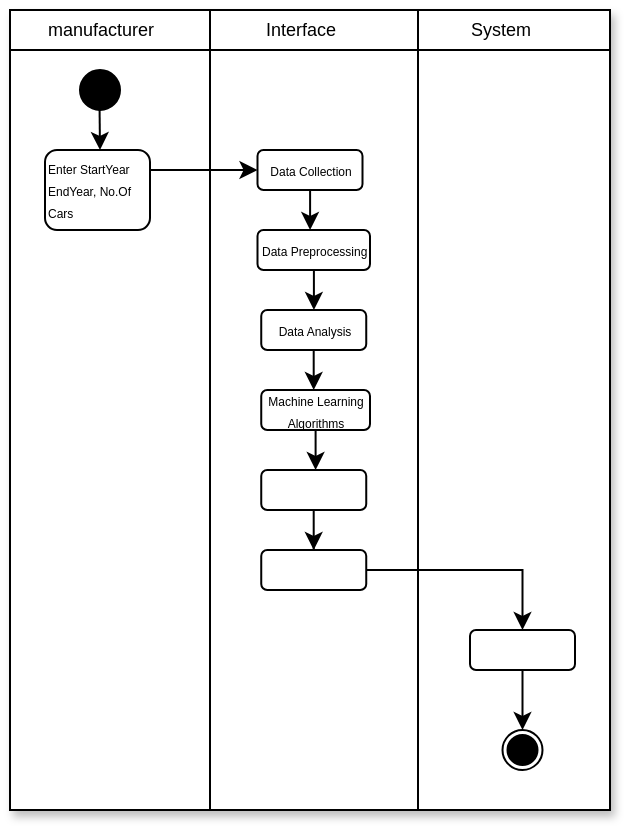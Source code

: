 <mxfile version="17.5.1" type="github">
  <diagram id="HQLMvgeJEX95FwYb_6-J" name="Page-1">
    <mxGraphModel dx="473" dy="203" grid="1" gridSize="10" guides="1" tooltips="1" connect="1" arrows="1" fold="1" page="1" pageScale="1" pageWidth="827" pageHeight="1169" math="0" shadow="0">
      <root>
        <mxCell id="0" />
        <mxCell id="1" parent="0" />
        <mxCell id="yd4YkLDA-Fa7DHEL_bc_-25" value="" style="shape=internalStorage;whiteSpace=wrap;html=1;backgroundOutline=1;dx=100;dy=20;shadow=1;" vertex="1" parent="1">
          <mxGeometry x="210" y="110" width="300" height="400" as="geometry" />
        </mxCell>
        <mxCell id="yd4YkLDA-Fa7DHEL_bc_-29" value="" style="endArrow=none;html=1;rounded=0;" edge="1" parent="1">
          <mxGeometry width="50" height="50" relative="1" as="geometry">
            <mxPoint x="414" y="280" as="sourcePoint" />
            <mxPoint x="414" y="110" as="targetPoint" />
            <Array as="points">
              <mxPoint x="414" y="510" />
              <mxPoint x="414" y="160" />
            </Array>
          </mxGeometry>
        </mxCell>
        <mxCell id="yd4YkLDA-Fa7DHEL_bc_-36" value="manufacturer" style="text;html=1;resizable=0;autosize=1;align=center;verticalAlign=middle;points=[];fillColor=none;strokeColor=none;rounded=0;shadow=0;fontSize=9;" vertex="1" parent="1">
          <mxGeometry x="220" y="110" width="70" height="20" as="geometry" />
        </mxCell>
        <mxCell id="yd4YkLDA-Fa7DHEL_bc_-37" value="Interface" style="text;html=1;resizable=0;autosize=1;align=center;verticalAlign=middle;points=[];fillColor=none;strokeColor=none;rounded=0;shadow=0;fontSize=9;" vertex="1" parent="1">
          <mxGeometry x="330" y="110" width="50" height="20" as="geometry" />
        </mxCell>
        <mxCell id="yd4YkLDA-Fa7DHEL_bc_-38" value="System" style="text;html=1;resizable=0;autosize=1;align=center;verticalAlign=middle;points=[];fillColor=none;strokeColor=none;rounded=0;shadow=0;fontSize=9;" vertex="1" parent="1">
          <mxGeometry x="430" y="110" width="50" height="20" as="geometry" />
        </mxCell>
        <mxCell id="yd4YkLDA-Fa7DHEL_bc_-39" value="" style="ellipse;whiteSpace=wrap;html=1;aspect=fixed;shadow=0;fontSize=9;fillColor=#000000;" vertex="1" parent="1">
          <mxGeometry x="245" y="140" width="20" height="20" as="geometry" />
        </mxCell>
        <mxCell id="yd4YkLDA-Fa7DHEL_bc_-41" value="" style="endArrow=classic;html=1;rounded=0;fontSize=9;" edge="1" parent="1">
          <mxGeometry width="50" height="50" relative="1" as="geometry">
            <mxPoint x="254.79" y="160" as="sourcePoint" />
            <mxPoint x="255" y="180" as="targetPoint" />
          </mxGeometry>
        </mxCell>
        <mxCell id="yd4YkLDA-Fa7DHEL_bc_-47" value="" style="edgeStyle=orthogonalEdgeStyle;rounded=0;orthogonalLoop=1;jettySize=auto;html=1;fontSize=9;" edge="1" parent="1" source="yd4YkLDA-Fa7DHEL_bc_-42" target="yd4YkLDA-Fa7DHEL_bc_-46">
          <mxGeometry relative="1" as="geometry">
            <Array as="points">
              <mxPoint x="300" y="190" />
              <mxPoint x="300" y="190" />
            </Array>
          </mxGeometry>
        </mxCell>
        <mxCell id="yd4YkLDA-Fa7DHEL_bc_-42" value="&lt;div style=&quot;text-align: left&quot;&gt;&lt;span style=&quot;font-size: 6px ; background-color: rgb(255 , 255 , 255)&quot;&gt;Enter StartYear EndYear,&amp;nbsp;&lt;/span&gt;&lt;span style=&quot;background-color: rgb(255 , 255 , 255) ; font-size: 6px&quot;&gt;No.Of Cars&amp;nbsp;&lt;/span&gt;&lt;/div&gt;" style="rounded=1;whiteSpace=wrap;html=1;shadow=0;fontSize=9;" vertex="1" parent="1">
          <mxGeometry x="227.5" y="180" width="52.5" height="40" as="geometry" />
        </mxCell>
        <mxCell id="yd4YkLDA-Fa7DHEL_bc_-69" value="" style="edgeStyle=orthogonalEdgeStyle;rounded=0;orthogonalLoop=1;jettySize=auto;html=1;fontSize=6;" edge="1" parent="1" source="yd4YkLDA-Fa7DHEL_bc_-46">
          <mxGeometry relative="1" as="geometry">
            <mxPoint x="360" y="220" as="targetPoint" />
          </mxGeometry>
        </mxCell>
        <mxCell id="yd4YkLDA-Fa7DHEL_bc_-46" value="&lt;font style=&quot;font-size: 6px&quot;&gt;Data Collection&lt;/font&gt;" style="rounded=1;whiteSpace=wrap;html=1;shadow=0;fontSize=9;" vertex="1" parent="1">
          <mxGeometry x="333.75" y="180" width="52.5" height="20" as="geometry" />
        </mxCell>
        <mxCell id="yd4YkLDA-Fa7DHEL_bc_-53" value="" style="edgeStyle=orthogonalEdgeStyle;rounded=0;orthogonalLoop=1;jettySize=auto;html=1;fontSize=9;" edge="1" parent="1" source="yd4YkLDA-Fa7DHEL_bc_-50" target="yd4YkLDA-Fa7DHEL_bc_-52">
          <mxGeometry relative="1" as="geometry" />
        </mxCell>
        <mxCell id="yd4YkLDA-Fa7DHEL_bc_-50" value="&lt;font style=&quot;font-size: 6px&quot;&gt;Data Preprocessing&lt;/font&gt;" style="rounded=1;whiteSpace=wrap;html=1;shadow=0;fontSize=9;align=left;" vertex="1" parent="1">
          <mxGeometry x="333.75" y="220" width="56.25" height="20" as="geometry" />
        </mxCell>
        <mxCell id="yd4YkLDA-Fa7DHEL_bc_-55" value="" style="edgeStyle=orthogonalEdgeStyle;rounded=0;orthogonalLoop=1;jettySize=auto;html=1;fontSize=9;" edge="1" parent="1" source="yd4YkLDA-Fa7DHEL_bc_-52" target="yd4YkLDA-Fa7DHEL_bc_-54">
          <mxGeometry relative="1" as="geometry" />
        </mxCell>
        <mxCell id="yd4YkLDA-Fa7DHEL_bc_-52" value="&lt;font style=&quot;font-size: 6px&quot;&gt;Data Analysis&lt;/font&gt;" style="rounded=1;whiteSpace=wrap;html=1;shadow=0;fontSize=9;" vertex="1" parent="1">
          <mxGeometry x="335.62" y="260" width="52.5" height="20" as="geometry" />
        </mxCell>
        <mxCell id="yd4YkLDA-Fa7DHEL_bc_-57" value="" style="edgeStyle=orthogonalEdgeStyle;rounded=0;orthogonalLoop=1;jettySize=auto;html=1;fontSize=9;" edge="1" parent="1" source="yd4YkLDA-Fa7DHEL_bc_-54" target="yd4YkLDA-Fa7DHEL_bc_-56">
          <mxGeometry relative="1" as="geometry" />
        </mxCell>
        <mxCell id="yd4YkLDA-Fa7DHEL_bc_-54" value="&lt;font style=&quot;font-size: 6px&quot;&gt;Machine Learning&lt;br&gt;Algorithms&lt;/font&gt;" style="rounded=1;whiteSpace=wrap;html=1;shadow=0;fontSize=9;" vertex="1" parent="1">
          <mxGeometry x="335.62" y="300" width="54.38" height="20" as="geometry" />
        </mxCell>
        <mxCell id="yd4YkLDA-Fa7DHEL_bc_-59" value="" style="edgeStyle=orthogonalEdgeStyle;rounded=0;orthogonalLoop=1;jettySize=auto;html=1;fontSize=9;" edge="1" parent="1" source="yd4YkLDA-Fa7DHEL_bc_-56" target="yd4YkLDA-Fa7DHEL_bc_-58">
          <mxGeometry relative="1" as="geometry" />
        </mxCell>
        <mxCell id="yd4YkLDA-Fa7DHEL_bc_-56" value="" style="rounded=1;whiteSpace=wrap;html=1;shadow=0;fontSize=9;" vertex="1" parent="1">
          <mxGeometry x="335.62" y="340" width="52.5" height="20" as="geometry" />
        </mxCell>
        <mxCell id="yd4YkLDA-Fa7DHEL_bc_-63" value="" style="edgeStyle=orthogonalEdgeStyle;rounded=0;orthogonalLoop=1;jettySize=auto;html=1;fontSize=9;" edge="1" parent="1" source="yd4YkLDA-Fa7DHEL_bc_-58" target="yd4YkLDA-Fa7DHEL_bc_-62">
          <mxGeometry relative="1" as="geometry" />
        </mxCell>
        <mxCell id="yd4YkLDA-Fa7DHEL_bc_-58" value="" style="rounded=1;whiteSpace=wrap;html=1;shadow=0;fontSize=9;" vertex="1" parent="1">
          <mxGeometry x="335.62" y="380" width="52.5" height="20" as="geometry" />
        </mxCell>
        <mxCell id="yd4YkLDA-Fa7DHEL_bc_-65" value="" style="edgeStyle=orthogonalEdgeStyle;rounded=0;orthogonalLoop=1;jettySize=auto;html=1;fontSize=9;" edge="1" parent="1" source="yd4YkLDA-Fa7DHEL_bc_-62">
          <mxGeometry relative="1" as="geometry">
            <mxPoint x="466.259" y="470" as="targetPoint" />
          </mxGeometry>
        </mxCell>
        <mxCell id="yd4YkLDA-Fa7DHEL_bc_-62" value="" style="rounded=1;whiteSpace=wrap;html=1;shadow=0;fontSize=9;" vertex="1" parent="1">
          <mxGeometry x="440" y="420" width="52.5" height="20" as="geometry" />
        </mxCell>
        <mxCell id="yd4YkLDA-Fa7DHEL_bc_-66" value="" style="ellipse;whiteSpace=wrap;html=1;aspect=fixed;shadow=0;fontSize=9;" vertex="1" parent="1">
          <mxGeometry x="456.25" y="470" width="20" height="20" as="geometry" />
        </mxCell>
        <mxCell id="yd4YkLDA-Fa7DHEL_bc_-67" value="" style="ellipse;whiteSpace=wrap;html=1;aspect=fixed;shadow=0;fontSize=9;fillColor=#000000;" vertex="1" parent="1">
          <mxGeometry x="458.75" y="472.5" width="15" height="15" as="geometry" />
        </mxCell>
      </root>
    </mxGraphModel>
  </diagram>
</mxfile>
